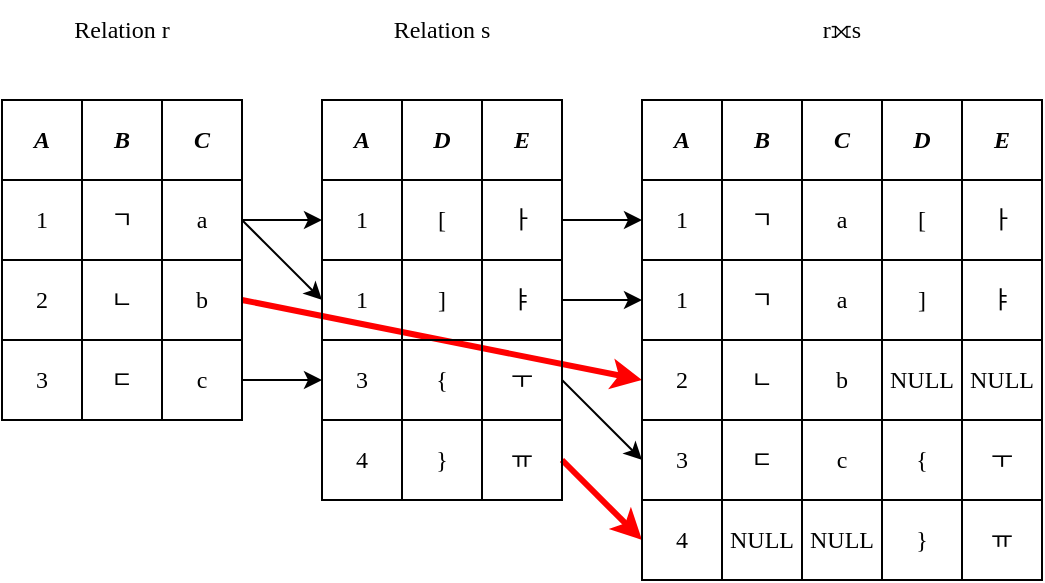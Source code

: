 <mxfile version="24.7.8">
  <diagram name="페이지-1" id="6Y-D9fufT2Aj4vKmrO4j">
    <mxGraphModel dx="809" dy="467" grid="1" gridSize="10" guides="1" tooltips="1" connect="1" arrows="1" fold="1" page="1" pageScale="1" pageWidth="850" pageHeight="1100" math="0" shadow="0">
      <root>
        <mxCell id="0" />
        <mxCell id="1" parent="0" />
        <mxCell id="_hB9ikavfird0O-Nt6ap-14" value="A" style="rounded=0;whiteSpace=wrap;html=1;fontFamily=Pretendard Medium;fontStyle=3;fillColor=none;" parent="1" vertex="1">
          <mxGeometry x="160" y="200" width="40" height="40" as="geometry" />
        </mxCell>
        <mxCell id="_hB9ikavfird0O-Nt6ap-15" value="B" style="rounded=0;whiteSpace=wrap;html=1;fontFamily=Pretendard Medium;fontStyle=3;fillColor=none;" parent="1" vertex="1">
          <mxGeometry x="200" y="200" width="40" height="40" as="geometry" />
        </mxCell>
        <mxCell id="_hB9ikavfird0O-Nt6ap-16" value="C" style="rounded=0;whiteSpace=wrap;html=1;fontFamily=Pretendard Medium;fontStyle=3;fillColor=none;" parent="1" vertex="1">
          <mxGeometry x="240" y="200" width="40" height="40" as="geometry" />
        </mxCell>
        <mxCell id="_hB9ikavfird0O-Nt6ap-17" value="A" style="rounded=0;whiteSpace=wrap;html=1;fontFamily=Pretendard Medium;fontStyle=3;fillColor=none;" parent="1" vertex="1">
          <mxGeometry x="320" y="200" width="40" height="40" as="geometry" />
        </mxCell>
        <mxCell id="_hB9ikavfird0O-Nt6ap-18" value="D" style="rounded=0;whiteSpace=wrap;html=1;fontFamily=Pretendard Medium;fontStyle=3;fillColor=none;" parent="1" vertex="1">
          <mxGeometry x="360" y="200" width="40" height="40" as="geometry" />
        </mxCell>
        <mxCell id="_hB9ikavfird0O-Nt6ap-19" value="E" style="rounded=0;whiteSpace=wrap;html=1;fontFamily=Pretendard Medium;fontStyle=3;fillColor=none;" parent="1" vertex="1">
          <mxGeometry x="400" y="200" width="40" height="40" as="geometry" />
        </mxCell>
        <mxCell id="_hB9ikavfird0O-Nt6ap-20" value="1" style="rounded=0;whiteSpace=wrap;html=1;fontFamily=Pretendard Medium;fontStyle=0;fillColor=none;" parent="1" vertex="1">
          <mxGeometry x="160" y="240" width="40" height="40" as="geometry" />
        </mxCell>
        <mxCell id="_hB9ikavfird0O-Nt6ap-21" value="ㄱ" style="rounded=0;whiteSpace=wrap;html=1;fontFamily=Pretendard Medium;fontStyle=0;fillColor=none;" parent="1" vertex="1">
          <mxGeometry x="200" y="240" width="40" height="40" as="geometry" />
        </mxCell>
        <mxCell id="_hB9ikavfird0O-Nt6ap-64" style="rounded=0;orthogonalLoop=1;jettySize=auto;html=1;exitX=1;exitY=0.5;exitDx=0;exitDy=0;entryX=0;entryY=0.5;entryDx=0;entryDy=0;" parent="1" source="_hB9ikavfird0O-Nt6ap-22" target="_hB9ikavfird0O-Nt6ap-23" edge="1">
          <mxGeometry relative="1" as="geometry" />
        </mxCell>
        <mxCell id="_hB9ikavfird0O-Nt6ap-65" style="rounded=0;orthogonalLoop=1;jettySize=auto;html=1;exitX=1;exitY=0.5;exitDx=0;exitDy=0;entryX=0;entryY=0.5;entryDx=0;entryDy=0;" parent="1" source="_hB9ikavfird0O-Nt6ap-22" target="_hB9ikavfird0O-Nt6ap-29" edge="1">
          <mxGeometry relative="1" as="geometry" />
        </mxCell>
        <mxCell id="_hB9ikavfird0O-Nt6ap-22" value="a" style="rounded=0;whiteSpace=wrap;html=1;fontFamily=Pretendard Medium;fontStyle=0;fillColor=none;" parent="1" vertex="1">
          <mxGeometry x="240" y="240" width="40" height="40" as="geometry" />
        </mxCell>
        <mxCell id="_hB9ikavfird0O-Nt6ap-23" value="1" style="rounded=0;whiteSpace=wrap;html=1;fontFamily=Pretendard Medium;fontStyle=0;fillColor=none;" parent="1" vertex="1">
          <mxGeometry x="320" y="240" width="40" height="40" as="geometry" />
        </mxCell>
        <mxCell id="_hB9ikavfird0O-Nt6ap-24" value="[" style="rounded=0;whiteSpace=wrap;html=1;fontFamily=Pretendard Medium;fontStyle=0;fillColor=none;" parent="1" vertex="1">
          <mxGeometry x="360" y="240" width="40" height="40" as="geometry" />
        </mxCell>
        <mxCell id="_hB9ikavfird0O-Nt6ap-69" style="edgeStyle=orthogonalEdgeStyle;rounded=0;orthogonalLoop=1;jettySize=auto;html=1;exitX=1;exitY=0.5;exitDx=0;exitDy=0;entryX=0;entryY=0.5;entryDx=0;entryDy=0;" parent="1" source="_hB9ikavfird0O-Nt6ap-25" target="_hB9ikavfird0O-Nt6ap-41" edge="1">
          <mxGeometry relative="1" as="geometry" />
        </mxCell>
        <mxCell id="_hB9ikavfird0O-Nt6ap-25" value="ㅏ" style="rounded=0;whiteSpace=wrap;html=1;fontFamily=Pretendard Medium;fontStyle=0;fillColor=none;" parent="1" vertex="1">
          <mxGeometry x="400" y="240" width="40" height="40" as="geometry" />
        </mxCell>
        <mxCell id="_hB9ikavfird0O-Nt6ap-26" value="2" style="rounded=0;whiteSpace=wrap;html=1;fontFamily=Pretendard Medium;fontStyle=0;fillColor=none;" parent="1" vertex="1">
          <mxGeometry x="160" y="280" width="40" height="40" as="geometry" />
        </mxCell>
        <mxCell id="_hB9ikavfird0O-Nt6ap-27" value="ㄴ" style="rounded=0;whiteSpace=wrap;html=1;fontFamily=Pretendard Medium;fontStyle=0;fillColor=none;" parent="1" vertex="1">
          <mxGeometry x="200" y="280" width="40" height="40" as="geometry" />
        </mxCell>
        <mxCell id="GyRGJ9DU2EMl3vm_v1bC-7" style="rounded=0;orthogonalLoop=1;jettySize=auto;html=1;exitX=1;exitY=0.5;exitDx=0;exitDy=0;entryX=0;entryY=0.5;entryDx=0;entryDy=0;strokeColor=#FF0000;strokeWidth=3;" edge="1" parent="1" source="_hB9ikavfird0O-Nt6ap-28" target="GyRGJ9DU2EMl3vm_v1bC-2">
          <mxGeometry relative="1" as="geometry" />
        </mxCell>
        <mxCell id="_hB9ikavfird0O-Nt6ap-28" value="b" style="rounded=0;whiteSpace=wrap;html=1;fontFamily=Pretendard Medium;fontStyle=0;fillColor=none;" parent="1" vertex="1">
          <mxGeometry x="240" y="280" width="40" height="40" as="geometry" />
        </mxCell>
        <mxCell id="_hB9ikavfird0O-Nt6ap-29" value="1" style="rounded=0;whiteSpace=wrap;html=1;fontFamily=Pretendard Medium;fontStyle=0;fillColor=none;" parent="1" vertex="1">
          <mxGeometry x="320" y="280" width="40" height="40" as="geometry" />
        </mxCell>
        <mxCell id="_hB9ikavfird0O-Nt6ap-30" value="]" style="rounded=0;whiteSpace=wrap;html=1;fontFamily=Pretendard Medium;fontStyle=0;fillColor=none;" parent="1" vertex="1">
          <mxGeometry x="360" y="280" width="40" height="40" as="geometry" />
        </mxCell>
        <mxCell id="_hB9ikavfird0O-Nt6ap-68" style="edgeStyle=orthogonalEdgeStyle;rounded=0;orthogonalLoop=1;jettySize=auto;html=1;exitX=1;exitY=0.5;exitDx=0;exitDy=0;entryX=0;entryY=0.5;entryDx=0;entryDy=0;" parent="1" source="_hB9ikavfird0O-Nt6ap-31" target="_hB9ikavfird0O-Nt6ap-44" edge="1">
          <mxGeometry relative="1" as="geometry" />
        </mxCell>
        <mxCell id="_hB9ikavfird0O-Nt6ap-31" value="ㅑ" style="rounded=0;whiteSpace=wrap;html=1;fontFamily=Pretendard Medium;fontStyle=0;fillColor=none;" parent="1" vertex="1">
          <mxGeometry x="400" y="280" width="40" height="40" as="geometry" />
        </mxCell>
        <mxCell id="_hB9ikavfird0O-Nt6ap-32" value="3" style="rounded=0;whiteSpace=wrap;html=1;fontFamily=Pretendard Medium;fontStyle=0;fillColor=none;" parent="1" vertex="1">
          <mxGeometry x="160" y="320" width="40" height="40" as="geometry" />
        </mxCell>
        <mxCell id="_hB9ikavfird0O-Nt6ap-33" value="ㄷ" style="rounded=0;whiteSpace=wrap;html=1;fontFamily=Pretendard Medium;fontStyle=0;fillColor=none;" parent="1" vertex="1">
          <mxGeometry x="200" y="320" width="40" height="40" as="geometry" />
        </mxCell>
        <mxCell id="_hB9ikavfird0O-Nt6ap-66" style="edgeStyle=orthogonalEdgeStyle;rounded=0;orthogonalLoop=1;jettySize=auto;html=1;exitX=1;exitY=0.5;exitDx=0;exitDy=0;" parent="1" source="_hB9ikavfird0O-Nt6ap-34" target="_hB9ikavfird0O-Nt6ap-35" edge="1">
          <mxGeometry relative="1" as="geometry" />
        </mxCell>
        <mxCell id="_hB9ikavfird0O-Nt6ap-34" value="c" style="rounded=0;whiteSpace=wrap;html=1;fontFamily=Pretendard Medium;fontStyle=0;fillColor=none;" parent="1" vertex="1">
          <mxGeometry x="240" y="320" width="40" height="40" as="geometry" />
        </mxCell>
        <mxCell id="_hB9ikavfird0O-Nt6ap-35" value="3" style="rounded=0;whiteSpace=wrap;html=1;fontFamily=Pretendard Medium;fontStyle=0;fillColor=none;" parent="1" vertex="1">
          <mxGeometry x="320" y="320" width="40" height="40" as="geometry" />
        </mxCell>
        <mxCell id="_hB9ikavfird0O-Nt6ap-36" value="{" style="rounded=0;whiteSpace=wrap;html=1;fontFamily=Pretendard Medium;fontStyle=0;fillColor=none;" parent="1" vertex="1">
          <mxGeometry x="360" y="320" width="40" height="40" as="geometry" />
        </mxCell>
        <mxCell id="_hB9ikavfird0O-Nt6ap-67" style="rounded=0;orthogonalLoop=1;jettySize=auto;html=1;exitX=1;exitY=0.5;exitDx=0;exitDy=0;entryX=0;entryY=0.5;entryDx=0;entryDy=0;" parent="1" source="_hB9ikavfird0O-Nt6ap-37" target="_hB9ikavfird0O-Nt6ap-47" edge="1">
          <mxGeometry relative="1" as="geometry" />
        </mxCell>
        <mxCell id="_hB9ikavfird0O-Nt6ap-37" value="ㅜ" style="rounded=0;whiteSpace=wrap;html=1;fontFamily=Pretendard Medium;fontStyle=0;fillColor=none;" parent="1" vertex="1">
          <mxGeometry x="400" y="320" width="40" height="40" as="geometry" />
        </mxCell>
        <mxCell id="_hB9ikavfird0O-Nt6ap-38" value="A" style="rounded=0;whiteSpace=wrap;html=1;fontFamily=Pretendard Medium;fontStyle=3;fillColor=none;" parent="1" vertex="1">
          <mxGeometry x="480" y="200" width="40" height="40" as="geometry" />
        </mxCell>
        <mxCell id="_hB9ikavfird0O-Nt6ap-39" value="B" style="rounded=0;whiteSpace=wrap;html=1;fontFamily=Pretendard Medium;fontStyle=3;fillColor=none;" parent="1" vertex="1">
          <mxGeometry x="520" y="200" width="40" height="40" as="geometry" />
        </mxCell>
        <mxCell id="_hB9ikavfird0O-Nt6ap-40" value="C" style="rounded=0;whiteSpace=wrap;html=1;fontFamily=Pretendard Medium;fontStyle=3;fillColor=none;" parent="1" vertex="1">
          <mxGeometry x="560" y="200" width="40" height="40" as="geometry" />
        </mxCell>
        <mxCell id="_hB9ikavfird0O-Nt6ap-41" value="1" style="rounded=0;whiteSpace=wrap;html=1;fontFamily=Pretendard Medium;fontStyle=0;fillColor=none;" parent="1" vertex="1">
          <mxGeometry x="480" y="240" width="40" height="40" as="geometry" />
        </mxCell>
        <mxCell id="_hB9ikavfird0O-Nt6ap-42" value="ㄱ" style="rounded=0;whiteSpace=wrap;html=1;fontFamily=Pretendard Medium;fontStyle=0;fillColor=none;" parent="1" vertex="1">
          <mxGeometry x="520" y="240" width="40" height="40" as="geometry" />
        </mxCell>
        <mxCell id="_hB9ikavfird0O-Nt6ap-43" value="a" style="rounded=0;whiteSpace=wrap;html=1;fontFamily=Pretendard Medium;fontStyle=0;fillColor=none;" parent="1" vertex="1">
          <mxGeometry x="560" y="240" width="40" height="40" as="geometry" />
        </mxCell>
        <mxCell id="_hB9ikavfird0O-Nt6ap-44" value="1" style="rounded=0;whiteSpace=wrap;html=1;fontFamily=Pretendard Medium;fontStyle=0;fillColor=none;" parent="1" vertex="1">
          <mxGeometry x="480" y="280" width="40" height="40" as="geometry" />
        </mxCell>
        <mxCell id="_hB9ikavfird0O-Nt6ap-45" value="ㄱ" style="rounded=0;whiteSpace=wrap;html=1;fontFamily=Pretendard Medium;fontStyle=0;fillColor=none;" parent="1" vertex="1">
          <mxGeometry x="520" y="280" width="40" height="40" as="geometry" />
        </mxCell>
        <mxCell id="_hB9ikavfird0O-Nt6ap-46" value="a" style="rounded=0;whiteSpace=wrap;html=1;fontFamily=Pretendard Medium;fontStyle=0;fillColor=none;" parent="1" vertex="1">
          <mxGeometry x="560" y="280" width="40" height="40" as="geometry" />
        </mxCell>
        <mxCell id="_hB9ikavfird0O-Nt6ap-47" value="3" style="rounded=0;whiteSpace=wrap;html=1;fontFamily=Pretendard Medium;fontStyle=0;fillColor=none;" parent="1" vertex="1">
          <mxGeometry x="480" y="360" width="40" height="40" as="geometry" />
        </mxCell>
        <mxCell id="_hB9ikavfird0O-Nt6ap-48" value="ㄷ" style="rounded=0;whiteSpace=wrap;html=1;fontFamily=Pretendard Medium;fontStyle=0;fillColor=none;" parent="1" vertex="1">
          <mxGeometry x="520" y="360" width="40" height="40" as="geometry" />
        </mxCell>
        <mxCell id="_hB9ikavfird0O-Nt6ap-49" value="c" style="rounded=0;whiteSpace=wrap;html=1;fontFamily=Pretendard Medium;fontStyle=0;fillColor=none;" parent="1" vertex="1">
          <mxGeometry x="560" y="360" width="40" height="40" as="geometry" />
        </mxCell>
        <mxCell id="_hB9ikavfird0O-Nt6ap-50" value="D" style="rounded=0;whiteSpace=wrap;html=1;fontFamily=Pretendard Medium;fontStyle=3;fillColor=none;" parent="1" vertex="1">
          <mxGeometry x="600" y="200" width="40" height="40" as="geometry" />
        </mxCell>
        <mxCell id="_hB9ikavfird0O-Nt6ap-51" value="E" style="rounded=0;whiteSpace=wrap;html=1;fontFamily=Pretendard Medium;fontStyle=3;fillColor=none;" parent="1" vertex="1">
          <mxGeometry x="640" y="200" width="40" height="40" as="geometry" />
        </mxCell>
        <mxCell id="_hB9ikavfird0O-Nt6ap-52" value="[" style="rounded=0;whiteSpace=wrap;html=1;fontFamily=Pretendard Medium;fontStyle=0;fillColor=none;" parent="1" vertex="1">
          <mxGeometry x="600" y="240" width="40" height="40" as="geometry" />
        </mxCell>
        <mxCell id="_hB9ikavfird0O-Nt6ap-53" value="ㅏ" style="rounded=0;whiteSpace=wrap;html=1;fontFamily=Pretendard Medium;fontStyle=0;fillColor=none;" parent="1" vertex="1">
          <mxGeometry x="640" y="240" width="40" height="40" as="geometry" />
        </mxCell>
        <mxCell id="_hB9ikavfird0O-Nt6ap-54" value="]" style="rounded=0;whiteSpace=wrap;html=1;fontFamily=Pretendard Medium;fontStyle=0;fillColor=none;" parent="1" vertex="1">
          <mxGeometry x="600" y="280" width="40" height="40" as="geometry" />
        </mxCell>
        <mxCell id="_hB9ikavfird0O-Nt6ap-55" value="ㅑ" style="rounded=0;whiteSpace=wrap;html=1;fontFamily=Pretendard Medium;fontStyle=0;fillColor=none;" parent="1" vertex="1">
          <mxGeometry x="640" y="280" width="40" height="40" as="geometry" />
        </mxCell>
        <mxCell id="_hB9ikavfird0O-Nt6ap-56" value="{" style="rounded=0;whiteSpace=wrap;html=1;fontFamily=Pretendard Medium;fontStyle=0;fillColor=none;" parent="1" vertex="1">
          <mxGeometry x="600" y="360" width="40" height="40" as="geometry" />
        </mxCell>
        <mxCell id="_hB9ikavfird0O-Nt6ap-57" value="ㅜ" style="rounded=0;whiteSpace=wrap;html=1;fontFamily=Pretendard Medium;fontStyle=0;fillColor=none;" parent="1" vertex="1">
          <mxGeometry x="640" y="360" width="40" height="40" as="geometry" />
        </mxCell>
        <mxCell id="_hB9ikavfird0O-Nt6ap-58" value="4" style="rounded=0;whiteSpace=wrap;html=1;fontFamily=Pretendard Medium;fontStyle=0;fillColor=none;" parent="1" vertex="1">
          <mxGeometry x="320" y="360" width="40" height="40" as="geometry" />
        </mxCell>
        <mxCell id="_hB9ikavfird0O-Nt6ap-59" value="}" style="rounded=0;whiteSpace=wrap;html=1;fontFamily=Pretendard Medium;fontStyle=0;fillColor=none;" parent="1" vertex="1">
          <mxGeometry x="360" y="360" width="40" height="40" as="geometry" />
        </mxCell>
        <mxCell id="GyRGJ9DU2EMl3vm_v1bC-1" style="rounded=0;orthogonalLoop=1;jettySize=auto;html=1;exitX=1;exitY=0.5;exitDx=0;exitDy=0;entryX=0;entryY=0.5;entryDx=0;entryDy=0;strokeColor=#FF0000;strokeWidth=3;" edge="1" parent="1" source="_hB9ikavfird0O-Nt6ap-60" target="_hB9ikavfird0O-Nt6ap-70">
          <mxGeometry relative="1" as="geometry" />
        </mxCell>
        <mxCell id="_hB9ikavfird0O-Nt6ap-60" value="ㅠ" style="rounded=0;whiteSpace=wrap;html=1;fontFamily=Pretendard Medium;fontStyle=0;fillColor=none;" parent="1" vertex="1">
          <mxGeometry x="400" y="360" width="40" height="40" as="geometry" />
        </mxCell>
        <mxCell id="_hB9ikavfird0O-Nt6ap-61" value="&lt;font face=&quot;Pretendard Medium&quot;&gt;Relation r&lt;/font&gt;" style="text;html=1;align=center;verticalAlign=middle;whiteSpace=wrap;rounded=0;" parent="1" vertex="1">
          <mxGeometry x="160" y="150" width="120" height="30" as="geometry" />
        </mxCell>
        <mxCell id="_hB9ikavfird0O-Nt6ap-62" value="&lt;font face=&quot;Pretendard Medium&quot;&gt;Relation s&lt;/font&gt;" style="text;html=1;align=center;verticalAlign=middle;whiteSpace=wrap;rounded=0;" parent="1" vertex="1">
          <mxGeometry x="320" y="150" width="120" height="30" as="geometry" />
        </mxCell>
        <mxCell id="_hB9ikavfird0O-Nt6ap-63" value="&lt;font face=&quot;Pretendard Medium&quot;&gt;r&lt;span class=&quot;box&quot;&gt;⟗&lt;/span&gt;&lt;span style=&quot;&quot; id=&quot;char-node&quot;&gt;s&lt;/span&gt;&lt;/font&gt;" style="text;html=1;align=center;verticalAlign=middle;whiteSpace=wrap;rounded=0;" parent="1" vertex="1">
          <mxGeometry x="520" y="150" width="120" height="30" as="geometry" />
        </mxCell>
        <mxCell id="_hB9ikavfird0O-Nt6ap-70" value="4" style="rounded=0;whiteSpace=wrap;html=1;fontFamily=Pretendard Medium;fontStyle=0;fillColor=none;" parent="1" vertex="1">
          <mxGeometry x="480" y="400" width="40" height="40" as="geometry" />
        </mxCell>
        <mxCell id="_hB9ikavfird0O-Nt6ap-71" value="NULL" style="rounded=0;whiteSpace=wrap;html=1;fontFamily=Pretendard Medium;fontStyle=0;fillColor=none;" parent="1" vertex="1">
          <mxGeometry x="520" y="400" width="40" height="40" as="geometry" />
        </mxCell>
        <mxCell id="_hB9ikavfird0O-Nt6ap-72" value="NULL" style="rounded=0;whiteSpace=wrap;html=1;fontFamily=Pretendard Medium;fontStyle=0;fillColor=none;" parent="1" vertex="1">
          <mxGeometry x="560" y="400" width="40" height="40" as="geometry" />
        </mxCell>
        <mxCell id="_hB9ikavfird0O-Nt6ap-73" value="}" style="rounded=0;whiteSpace=wrap;html=1;fontFamily=Pretendard Medium;fontStyle=0;fillColor=none;" parent="1" vertex="1">
          <mxGeometry x="600" y="400" width="40" height="40" as="geometry" />
        </mxCell>
        <mxCell id="_hB9ikavfird0O-Nt6ap-74" value="ㅠ" style="rounded=0;whiteSpace=wrap;html=1;fontFamily=Pretendard Medium;fontStyle=0;fillColor=none;" parent="1" vertex="1">
          <mxGeometry x="640" y="400" width="40" height="40" as="geometry" />
        </mxCell>
        <mxCell id="GyRGJ9DU2EMl3vm_v1bC-2" value="2" style="rounded=0;whiteSpace=wrap;html=1;fontFamily=Pretendard Medium;fontStyle=0;fillColor=none;" vertex="1" parent="1">
          <mxGeometry x="480" y="320" width="40" height="40" as="geometry" />
        </mxCell>
        <mxCell id="GyRGJ9DU2EMl3vm_v1bC-3" value="ㄴ" style="rounded=0;whiteSpace=wrap;html=1;fontFamily=Pretendard Medium;fontStyle=0;fillColor=none;" vertex="1" parent="1">
          <mxGeometry x="520" y="320" width="40" height="40" as="geometry" />
        </mxCell>
        <mxCell id="GyRGJ9DU2EMl3vm_v1bC-4" value="b" style="rounded=0;whiteSpace=wrap;html=1;fontFamily=Pretendard Medium;fontStyle=0;fillColor=none;" vertex="1" parent="1">
          <mxGeometry x="560" y="320" width="40" height="40" as="geometry" />
        </mxCell>
        <mxCell id="GyRGJ9DU2EMl3vm_v1bC-5" value="NULL" style="rounded=0;whiteSpace=wrap;html=1;fontFamily=Pretendard Medium;fontStyle=0;fillColor=none;" vertex="1" parent="1">
          <mxGeometry x="600" y="320" width="40" height="40" as="geometry" />
        </mxCell>
        <mxCell id="GyRGJ9DU2EMl3vm_v1bC-6" value="NULL" style="rounded=0;whiteSpace=wrap;html=1;fontFamily=Pretendard Medium;fontStyle=0;fillColor=none;" vertex="1" parent="1">
          <mxGeometry x="640" y="320" width="40" height="40" as="geometry" />
        </mxCell>
      </root>
    </mxGraphModel>
  </diagram>
</mxfile>
